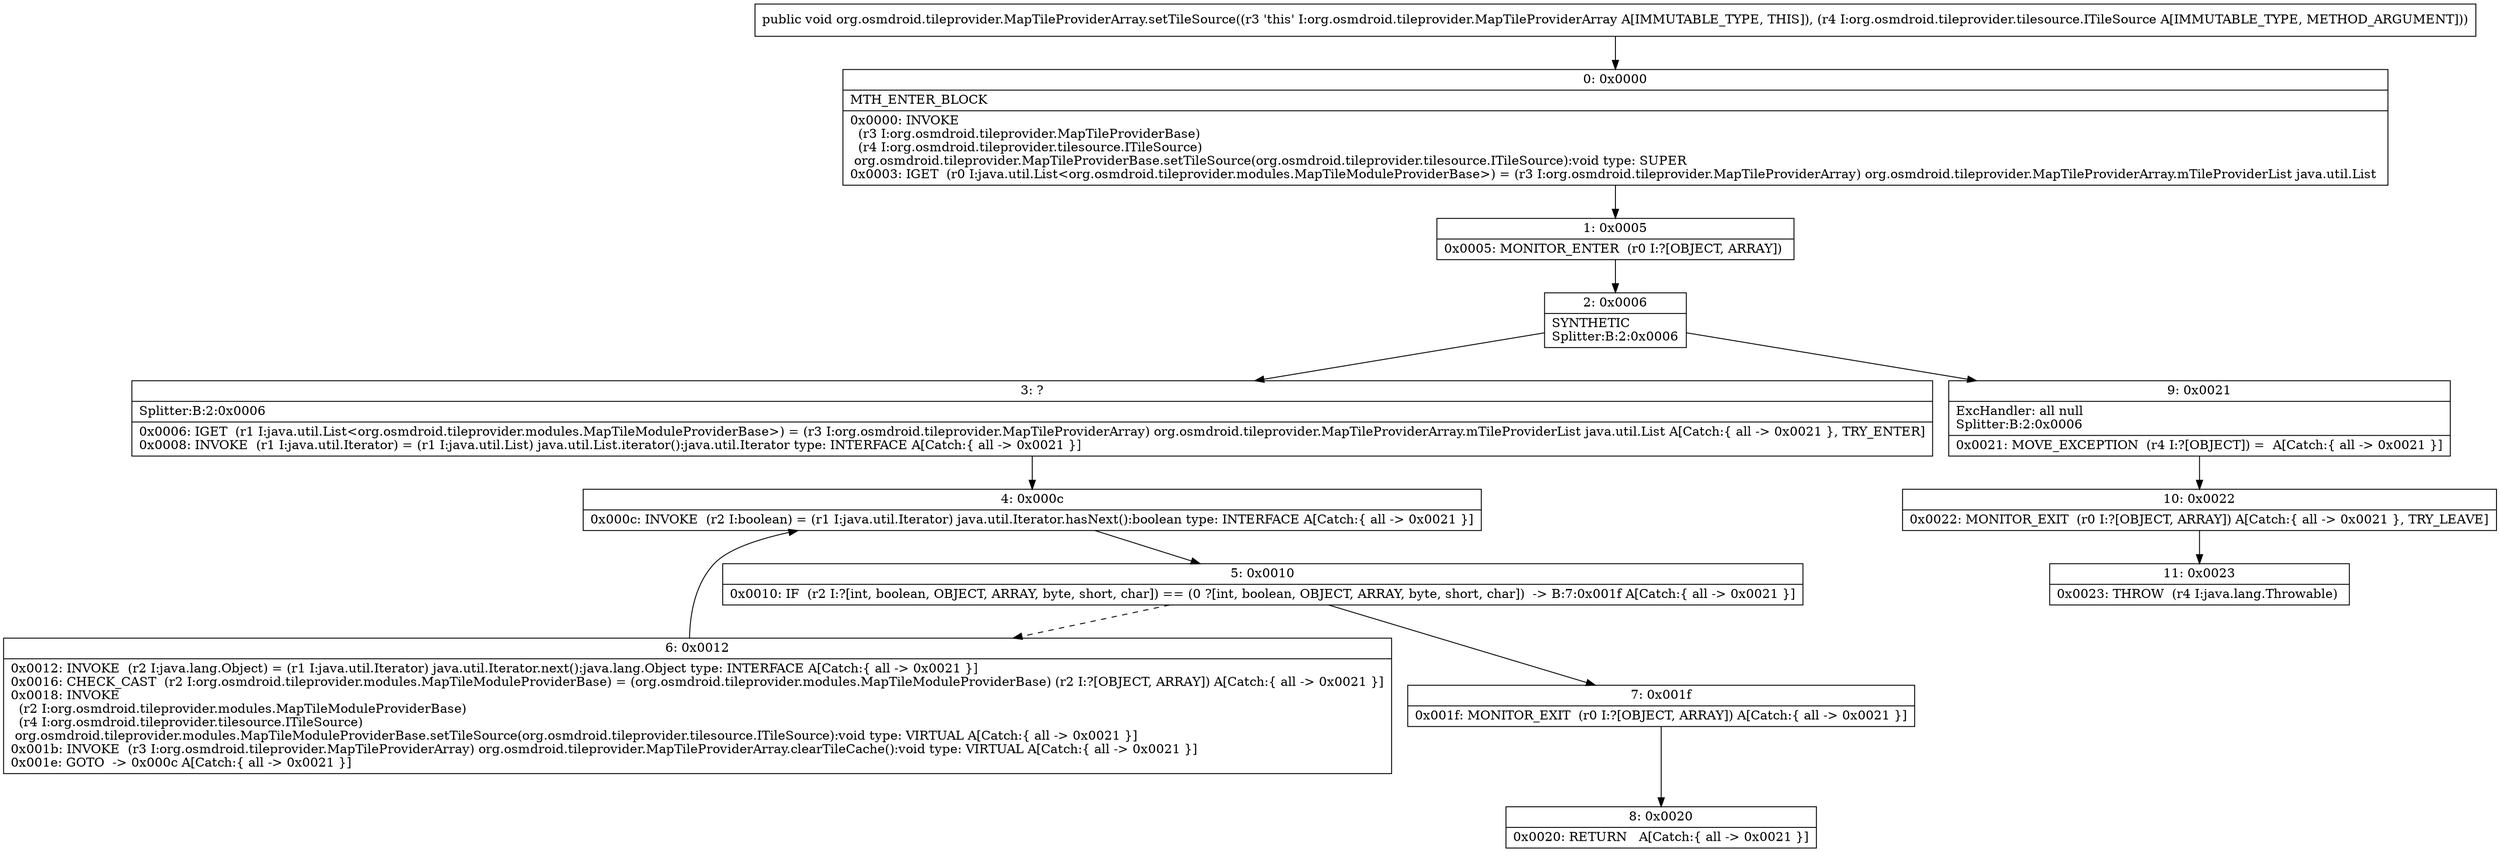 digraph "CFG fororg.osmdroid.tileprovider.MapTileProviderArray.setTileSource(Lorg\/osmdroid\/tileprovider\/tilesource\/ITileSource;)V" {
Node_0 [shape=record,label="{0\:\ 0x0000|MTH_ENTER_BLOCK\l|0x0000: INVOKE  \l  (r3 I:org.osmdroid.tileprovider.MapTileProviderBase)\l  (r4 I:org.osmdroid.tileprovider.tilesource.ITileSource)\l org.osmdroid.tileprovider.MapTileProviderBase.setTileSource(org.osmdroid.tileprovider.tilesource.ITileSource):void type: SUPER \l0x0003: IGET  (r0 I:java.util.List\<org.osmdroid.tileprovider.modules.MapTileModuleProviderBase\>) = (r3 I:org.osmdroid.tileprovider.MapTileProviderArray) org.osmdroid.tileprovider.MapTileProviderArray.mTileProviderList java.util.List \l}"];
Node_1 [shape=record,label="{1\:\ 0x0005|0x0005: MONITOR_ENTER  (r0 I:?[OBJECT, ARRAY]) \l}"];
Node_2 [shape=record,label="{2\:\ 0x0006|SYNTHETIC\lSplitter:B:2:0x0006\l}"];
Node_3 [shape=record,label="{3\:\ ?|Splitter:B:2:0x0006\l|0x0006: IGET  (r1 I:java.util.List\<org.osmdroid.tileprovider.modules.MapTileModuleProviderBase\>) = (r3 I:org.osmdroid.tileprovider.MapTileProviderArray) org.osmdroid.tileprovider.MapTileProviderArray.mTileProviderList java.util.List A[Catch:\{ all \-\> 0x0021 \}, TRY_ENTER]\l0x0008: INVOKE  (r1 I:java.util.Iterator) = (r1 I:java.util.List) java.util.List.iterator():java.util.Iterator type: INTERFACE A[Catch:\{ all \-\> 0x0021 \}]\l}"];
Node_4 [shape=record,label="{4\:\ 0x000c|0x000c: INVOKE  (r2 I:boolean) = (r1 I:java.util.Iterator) java.util.Iterator.hasNext():boolean type: INTERFACE A[Catch:\{ all \-\> 0x0021 \}]\l}"];
Node_5 [shape=record,label="{5\:\ 0x0010|0x0010: IF  (r2 I:?[int, boolean, OBJECT, ARRAY, byte, short, char]) == (0 ?[int, boolean, OBJECT, ARRAY, byte, short, char])  \-\> B:7:0x001f A[Catch:\{ all \-\> 0x0021 \}]\l}"];
Node_6 [shape=record,label="{6\:\ 0x0012|0x0012: INVOKE  (r2 I:java.lang.Object) = (r1 I:java.util.Iterator) java.util.Iterator.next():java.lang.Object type: INTERFACE A[Catch:\{ all \-\> 0x0021 \}]\l0x0016: CHECK_CAST  (r2 I:org.osmdroid.tileprovider.modules.MapTileModuleProviderBase) = (org.osmdroid.tileprovider.modules.MapTileModuleProviderBase) (r2 I:?[OBJECT, ARRAY]) A[Catch:\{ all \-\> 0x0021 \}]\l0x0018: INVOKE  \l  (r2 I:org.osmdroid.tileprovider.modules.MapTileModuleProviderBase)\l  (r4 I:org.osmdroid.tileprovider.tilesource.ITileSource)\l org.osmdroid.tileprovider.modules.MapTileModuleProviderBase.setTileSource(org.osmdroid.tileprovider.tilesource.ITileSource):void type: VIRTUAL A[Catch:\{ all \-\> 0x0021 \}]\l0x001b: INVOKE  (r3 I:org.osmdroid.tileprovider.MapTileProviderArray) org.osmdroid.tileprovider.MapTileProviderArray.clearTileCache():void type: VIRTUAL A[Catch:\{ all \-\> 0x0021 \}]\l0x001e: GOTO  \-\> 0x000c A[Catch:\{ all \-\> 0x0021 \}]\l}"];
Node_7 [shape=record,label="{7\:\ 0x001f|0x001f: MONITOR_EXIT  (r0 I:?[OBJECT, ARRAY]) A[Catch:\{ all \-\> 0x0021 \}]\l}"];
Node_8 [shape=record,label="{8\:\ 0x0020|0x0020: RETURN   A[Catch:\{ all \-\> 0x0021 \}]\l}"];
Node_9 [shape=record,label="{9\:\ 0x0021|ExcHandler: all null\lSplitter:B:2:0x0006\l|0x0021: MOVE_EXCEPTION  (r4 I:?[OBJECT]) =  A[Catch:\{ all \-\> 0x0021 \}]\l}"];
Node_10 [shape=record,label="{10\:\ 0x0022|0x0022: MONITOR_EXIT  (r0 I:?[OBJECT, ARRAY]) A[Catch:\{ all \-\> 0x0021 \}, TRY_LEAVE]\l}"];
Node_11 [shape=record,label="{11\:\ 0x0023|0x0023: THROW  (r4 I:java.lang.Throwable) \l}"];
MethodNode[shape=record,label="{public void org.osmdroid.tileprovider.MapTileProviderArray.setTileSource((r3 'this' I:org.osmdroid.tileprovider.MapTileProviderArray A[IMMUTABLE_TYPE, THIS]), (r4 I:org.osmdroid.tileprovider.tilesource.ITileSource A[IMMUTABLE_TYPE, METHOD_ARGUMENT])) }"];
MethodNode -> Node_0;
Node_0 -> Node_1;
Node_1 -> Node_2;
Node_2 -> Node_3;
Node_2 -> Node_9;
Node_3 -> Node_4;
Node_4 -> Node_5;
Node_5 -> Node_6[style=dashed];
Node_5 -> Node_7;
Node_6 -> Node_4;
Node_7 -> Node_8;
Node_9 -> Node_10;
Node_10 -> Node_11;
}

